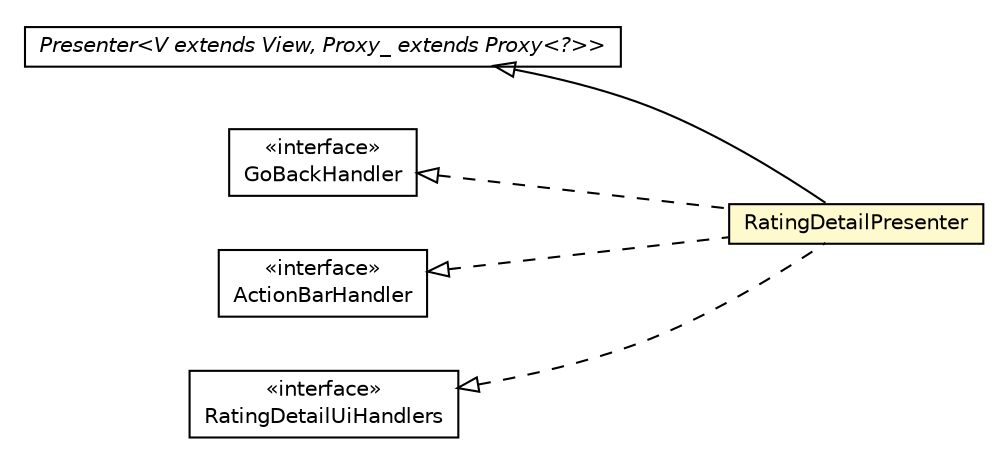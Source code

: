 #!/usr/local/bin/dot
#
# Class diagram 
# Generated by UMLGraph version R5_6-24-gf6e263 (http://www.umlgraph.org/)
#

digraph G {
	edge [fontname="Helvetica",fontsize=10,labelfontname="Helvetica",labelfontsize=10];
	node [fontname="Helvetica",fontsize=10,shape=plaintext];
	nodesep=0.25;
	ranksep=0.5;
	rankdir=LR;
	// com.gwtplatform.mvp.client.Presenter<V extends com.gwtplatform.mvp.client.View, Proxy_ extends com.gwtplatform.mvp.client.proxy.Proxy<?>>
	c313835 [label=<<table title="com.gwtplatform.mvp.client.Presenter" border="0" cellborder="1" cellspacing="0" cellpadding="2" port="p" href="../../../../mvp/client/Presenter.html">
		<tr><td><table border="0" cellspacing="0" cellpadding="1">
<tr><td align="center" balign="center"><font face="Helvetica-Oblique"> Presenter&lt;V extends View, Proxy_ extends Proxy&lt;?&gt;&gt; </font></td></tr>
		</table></td></tr>
		</table>>, URL="../../../../mvp/client/Presenter.html", fontname="Helvetica", fontcolor="black", fontsize=10.0];
	// com.gwtplatform.carstore.client.application.event.GoBackEvent.GoBackHandler
	c314112 [label=<<table title="com.gwtplatform.carstore.client.application.event.GoBackEvent.GoBackHandler" border="0" cellborder="1" cellspacing="0" cellpadding="2" port="p" href="../event/GoBackEvent.GoBackHandler.html">
		<tr><td><table border="0" cellspacing="0" cellpadding="1">
<tr><td align="center" balign="center"> &#171;interface&#187; </td></tr>
<tr><td align="center" balign="center"> GoBackHandler </td></tr>
		</table></td></tr>
		</table>>, URL="../event/GoBackEvent.GoBackHandler.html", fontname="Helvetica", fontcolor="black", fontsize=10.0];
	// com.gwtplatform.carstore.client.application.event.ActionBarEvent.ActionBarHandler
	c314121 [label=<<table title="com.gwtplatform.carstore.client.application.event.ActionBarEvent.ActionBarHandler" border="0" cellborder="1" cellspacing="0" cellpadding="2" port="p" href="../event/ActionBarEvent.ActionBarHandler.html">
		<tr><td><table border="0" cellspacing="0" cellpadding="1">
<tr><td align="center" balign="center"> &#171;interface&#187; </td></tr>
<tr><td align="center" balign="center"> ActionBarHandler </td></tr>
		</table></td></tr>
		</table>>, URL="../event/ActionBarEvent.ActionBarHandler.html", fontname="Helvetica", fontcolor="black", fontsize=10.0];
	// com.gwtplatform.carstore.client.application.rating.RatingDetailUiHandlers
	c314162 [label=<<table title="com.gwtplatform.carstore.client.application.rating.RatingDetailUiHandlers" border="0" cellborder="1" cellspacing="0" cellpadding="2" port="p" href="./RatingDetailUiHandlers.html">
		<tr><td><table border="0" cellspacing="0" cellpadding="1">
<tr><td align="center" balign="center"> &#171;interface&#187; </td></tr>
<tr><td align="center" balign="center"> RatingDetailUiHandlers </td></tr>
		</table></td></tr>
		</table>>, URL="./RatingDetailUiHandlers.html", fontname="Helvetica", fontcolor="black", fontsize=10.0];
	// com.gwtplatform.carstore.client.application.rating.RatingDetailPresenter
	c314163 [label=<<table title="com.gwtplatform.carstore.client.application.rating.RatingDetailPresenter" border="0" cellborder="1" cellspacing="0" cellpadding="2" port="p" bgcolor="lemonChiffon" href="./RatingDetailPresenter.html">
		<tr><td><table border="0" cellspacing="0" cellpadding="1">
<tr><td align="center" balign="center"> RatingDetailPresenter </td></tr>
		</table></td></tr>
		</table>>, URL="./RatingDetailPresenter.html", fontname="Helvetica", fontcolor="black", fontsize=10.0];
	//com.gwtplatform.carstore.client.application.rating.RatingDetailPresenter extends com.gwtplatform.mvp.client.Presenter<com.gwtplatform.carstore.client.application.rating.RatingDetailPresenter.MyView, com.gwtplatform.carstore.client.application.rating.RatingDetailPresenter.MyProxy>
	c313835:p -> c314163:p [dir=back,arrowtail=empty];
	//com.gwtplatform.carstore.client.application.rating.RatingDetailPresenter implements com.gwtplatform.carstore.client.application.rating.RatingDetailUiHandlers
	c314162:p -> c314163:p [dir=back,arrowtail=empty,style=dashed];
	//com.gwtplatform.carstore.client.application.rating.RatingDetailPresenter implements com.gwtplatform.carstore.client.application.event.ActionBarEvent.ActionBarHandler
	c314121:p -> c314163:p [dir=back,arrowtail=empty,style=dashed];
	//com.gwtplatform.carstore.client.application.rating.RatingDetailPresenter implements com.gwtplatform.carstore.client.application.event.GoBackEvent.GoBackHandler
	c314112:p -> c314163:p [dir=back,arrowtail=empty,style=dashed];
}

